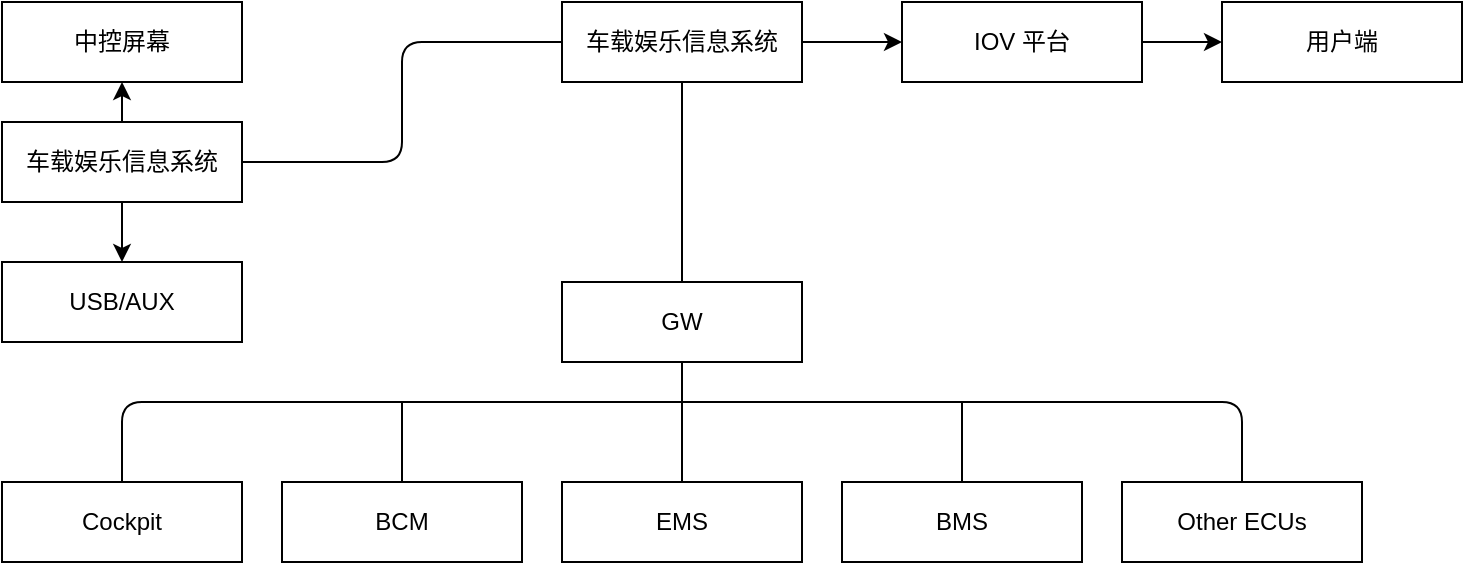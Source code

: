 <mxfile>
    <diagram id="P4SFOEBG3gsppDQLivSn" name="Page-1">
        <mxGraphModel dx="898" dy="572" grid="1" gridSize="10" guides="1" tooltips="1" connect="1" arrows="1" fold="1" page="1" pageScale="1" pageWidth="827" pageHeight="1169" math="0" shadow="0">
            <root>
                <mxCell id="0"/>
                <mxCell id="1" parent="0"/>
                <mxCell id="4" value="" style="edgeStyle=none;html=1;exitX=1;exitY=0.5;exitDx=0;exitDy=0;" edge="1" parent="1" source="25" target="3">
                    <mxGeometry relative="1" as="geometry"/>
                </mxCell>
                <mxCell id="20" style="edgeStyle=none;html=1;exitX=0.5;exitY=1;exitDx=0;exitDy=0;entryX=0.5;entryY=0;entryDx=0;entryDy=0;endArrow=none;endFill=0;" edge="1" parent="1" source="2" target="13">
                    <mxGeometry relative="1" as="geometry"/>
                </mxCell>
                <mxCell id="2" value="GW" style="rounded=0;whiteSpace=wrap;html=1;" vertex="1" parent="1">
                    <mxGeometry x="280" y="280" width="120" height="40" as="geometry"/>
                </mxCell>
                <mxCell id="6" value="" style="edgeStyle=none;html=1;" edge="1" parent="1" source="3" target="5">
                    <mxGeometry relative="1" as="geometry"/>
                </mxCell>
                <mxCell id="3" value="IOV 平台" style="rounded=0;whiteSpace=wrap;html=1;" vertex="1" parent="1">
                    <mxGeometry x="450" y="140" width="120" height="40" as="geometry"/>
                </mxCell>
                <mxCell id="5" value="用户端" style="rounded=0;whiteSpace=wrap;html=1;" vertex="1" parent="1">
                    <mxGeometry x="610" y="140" width="120" height="40" as="geometry"/>
                </mxCell>
                <mxCell id="10" value="" style="edgeStyle=none;html=1;" edge="1" parent="1" source="7" target="9">
                    <mxGeometry relative="1" as="geometry"/>
                </mxCell>
                <mxCell id="12" value="" style="edgeStyle=none;html=1;" edge="1" parent="1" source="7" target="11">
                    <mxGeometry relative="1" as="geometry"/>
                </mxCell>
                <mxCell id="26" value="" style="edgeStyle=none;html=1;endArrow=none;endFill=0;exitX=1;exitY=0.5;exitDx=0;exitDy=0;" edge="1" parent="1" source="7" target="25">
                    <mxGeometry relative="1" as="geometry">
                        <Array as="points">
                            <mxPoint x="200" y="220"/>
                            <mxPoint x="200" y="160"/>
                        </Array>
                    </mxGeometry>
                </mxCell>
                <mxCell id="7" value="车载娱乐信息系统" style="rounded=0;whiteSpace=wrap;html=1;" vertex="1" parent="1">
                    <mxGeometry y="200" width="120" height="40" as="geometry"/>
                </mxCell>
                <mxCell id="9" value="USB/AUX" style="rounded=0;whiteSpace=wrap;html=1;" vertex="1" parent="1">
                    <mxGeometry y="270" width="120" height="40" as="geometry"/>
                </mxCell>
                <mxCell id="11" value="中控屏幕" style="rounded=0;whiteSpace=wrap;html=1;" vertex="1" parent="1">
                    <mxGeometry y="140" width="120" height="40" as="geometry"/>
                </mxCell>
                <mxCell id="13" value="EMS" style="rounded=0;whiteSpace=wrap;html=1;" vertex="1" parent="1">
                    <mxGeometry x="280" y="380" width="120" height="40" as="geometry"/>
                </mxCell>
                <mxCell id="22" style="edgeStyle=none;html=1;exitX=0.5;exitY=0;exitDx=0;exitDy=0;endArrow=none;endFill=0;" edge="1" parent="1" source="15">
                    <mxGeometry relative="1" as="geometry">
                        <mxPoint x="200" y="340" as="targetPoint"/>
                    </mxGeometry>
                </mxCell>
                <mxCell id="15" value="BCM" style="rounded=0;whiteSpace=wrap;html=1;" vertex="1" parent="1">
                    <mxGeometry x="140" y="380" width="120" height="40" as="geometry"/>
                </mxCell>
                <mxCell id="21" style="edgeStyle=none;html=1;exitX=0.5;exitY=0;exitDx=0;exitDy=0;entryX=0.5;entryY=0;entryDx=0;entryDy=0;endArrow=none;endFill=0;" edge="1" parent="1" source="17" target="19">
                    <mxGeometry relative="1" as="geometry">
                        <Array as="points">
                            <mxPoint x="60" y="340"/>
                            <mxPoint x="620" y="340"/>
                        </Array>
                    </mxGeometry>
                </mxCell>
                <mxCell id="17" value="Cockpit" style="rounded=0;whiteSpace=wrap;html=1;" vertex="1" parent="1">
                    <mxGeometry y="380" width="120" height="40" as="geometry"/>
                </mxCell>
                <mxCell id="23" style="edgeStyle=none;html=1;exitX=0.5;exitY=0;exitDx=0;exitDy=0;endArrow=none;endFill=0;" edge="1" parent="1" source="18">
                    <mxGeometry relative="1" as="geometry">
                        <mxPoint x="480" y="340" as="targetPoint"/>
                    </mxGeometry>
                </mxCell>
                <mxCell id="18" value="BMS" style="rounded=0;whiteSpace=wrap;html=1;" vertex="1" parent="1">
                    <mxGeometry x="420" y="380" width="120" height="40" as="geometry"/>
                </mxCell>
                <mxCell id="19" value="Other ECUs" style="rounded=0;whiteSpace=wrap;html=1;" vertex="1" parent="1">
                    <mxGeometry x="560" y="380" width="120" height="40" as="geometry"/>
                </mxCell>
                <mxCell id="28" style="edgeStyle=none;html=1;exitX=0.5;exitY=1;exitDx=0;exitDy=0;endArrow=none;endFill=0;" edge="1" parent="1" source="25" target="2">
                    <mxGeometry relative="1" as="geometry"/>
                </mxCell>
                <mxCell id="25" value="车载娱乐信息系统" style="rounded=0;whiteSpace=wrap;html=1;" vertex="1" parent="1">
                    <mxGeometry x="280" y="140" width="120" height="40" as="geometry"/>
                </mxCell>
            </root>
        </mxGraphModel>
    </diagram>
</mxfile>